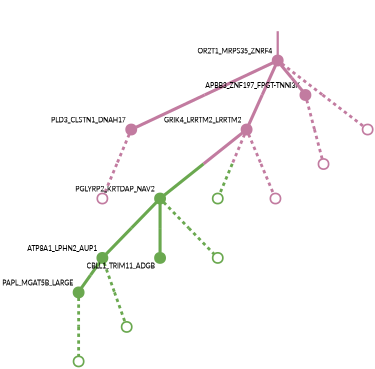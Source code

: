 strict digraph  {
graph[splines=false]; nodesep=0.7; rankdir=TB; ranksep=0.6; forcelabels=true; dpi=600; size=2.5;
0 [color="#c27ba0ff", fillcolor="#c27ba0ff", fixedsize=true, fontname=Lato, fontsize="12pt", height="0.25", label="", penwidth=3, shape=circle, style=filled, xlabel=OR2T1_MRPS35_ZNRF4];
2 [color="#c27ba0ff", fillcolor="#c27ba0ff", fixedsize=true, fontname=Lato, fontsize="12pt", height="0.25", label="", penwidth=3, shape=circle, style=filled, xlabel=PLD3_CLSTN1_DNAH17];
3 [color="#c27ba0ff", fillcolor="#c27ba0ff", fixedsize=true, fontname=Lato, fontsize="12pt", height="0.25", label="", penwidth=3, shape=circle, style=filled, xlabel=GRIK4_LRRTM2_LRRTM2];
7 [color="#c27ba0ff", fillcolor="#c27ba0ff", fixedsize=true, fontname=Lato, fontsize="12pt", height="0.25", label="", penwidth=3, shape=circle, style=filled, xlabel="APBB3_ZNF197_FPGT-TNNI3K"];
12 [color="#c27ba0ff", fillcolor="#c27ba0ff", fixedsize=true, fontname=Lato, fontsize="12pt", height="0.25", label="", penwidth=3, shape=circle, style=solid, xlabel=""];
1 [color="#6aa84fff", fillcolor="#6aa84fff", fixedsize=true, fontname=Lato, fontsize="12pt", height="0.25", label="", penwidth=3, shape=circle, style=filled, xlabel=ATP8A1_LPHN2_AUP1];
6 [color="#6aa84fff", fillcolor="#6aa84fff", fixedsize=true, fontname=Lato, fontsize="12pt", height="0.25", label="", penwidth=3, shape=circle, style=filled, xlabel=PAPL_MGAT5B_LARGE];
8 [color="#6aa84fff", fillcolor="#6aa84fff", fixedsize=true, fontname=Lato, fontsize="12pt", height="0.25", label="", penwidth=3, shape=circle, style=solid, xlabel=""];
13 [color="#c27ba0ff", fillcolor="#c27ba0ff", fixedsize=true, fontname=Lato, fontsize="12pt", height="0.25", label="", penwidth=3, shape=circle, style=solid, xlabel=""];
5 [color="#6aa84fff", fillcolor="#6aa84fff", fixedsize=true, fontname=Lato, fontsize="12pt", height="0.25", label="", penwidth=3, shape=circle, style=filled, xlabel=PGLYRP2_KRTDAP_NAV2];
9 [color="#6aa84fff", fillcolor="#6aa84fff", fixedsize=true, fontname=Lato, fontsize="12pt", height="0.25", label="", penwidth=3, shape=circle, style=solid, xlabel=""];
14 [color="#c27ba0ff", fillcolor="#c27ba0ff", fixedsize=true, fontname=Lato, fontsize="12pt", height="0.25", label="", penwidth=3, shape=circle, style=solid, xlabel=""];
4 [color="#6aa84fff", fillcolor="#6aa84fff", fixedsize=true, fontname=Lato, fontsize="12pt", height="0.25", label="", penwidth=3, shape=circle, style=filled, xlabel=CBLL1_TRIM11_ADGB];
10 [color="#6aa84fff", fillcolor="#6aa84fff", fixedsize=true, fontname=Lato, fontsize="12pt", height="0.25", label="", penwidth=3, shape=circle, style=solid, xlabel=""];
11 [color="#6aa84fff", fillcolor="#6aa84fff", fixedsize=true, fontname=Lato, fontsize="12pt", height="0.25", label="", penwidth=3, shape=circle, style=solid, xlabel=""];
15 [color="#c27ba0ff", fillcolor="#c27ba0ff", fixedsize=true, fontname=Lato, fontsize="12pt", height="0.25", label="", penwidth=3, shape=circle, style=solid, xlabel=""];
normal [label="", penwidth=3, style=invis, xlabel=OR2T1_MRPS35_ZNRF4];
0 -> 2  [arrowsize=0, color="#c27ba0ff;0.5:#c27ba0ff", minlen="2.0", penwidth="5.5", style=solid];
0 -> 3  [arrowsize=0, color="#c27ba0ff;0.5:#c27ba0ff", minlen="2.0", penwidth="5.5", style=solid];
0 -> 7  [arrowsize=0, color="#c27ba0ff;0.5:#c27ba0ff", minlen="1.0", penwidth="5.5", style=solid];
0 -> 12  [arrowsize=0, color="#c27ba0ff;0.5:#c27ba0ff", minlen="2.0", penwidth=5, style=dashed];
2 -> 13  [arrowsize=0, color="#c27ba0ff;0.5:#c27ba0ff", minlen="2.0", penwidth=5, style=dashed];
3 -> 5  [arrowsize=0, color="#c27ba0ff;0.5:#6aa84fff", minlen="2.0", penwidth="5.5", style=solid];
3 -> 9  [arrowsize=0, color="#c27ba0ff;0.5:#6aa84fff", minlen="2.0", penwidth=5, style=dashed];
3 -> 14  [arrowsize=0, color="#c27ba0ff;0.5:#c27ba0ff", minlen="2.0", penwidth=5, style=dashed];
7 -> 15  [arrowsize=0, color="#c27ba0ff;0.5:#c27ba0ff", minlen="2.0", penwidth=5, style=dashed];
1 -> 6  [arrowsize=0, color="#6aa84fff;0.5:#6aa84fff", minlen="1.0", penwidth="5.5", style=solid];
1 -> 8  [arrowsize=0, color="#6aa84fff;0.5:#6aa84fff", minlen="2.0", penwidth=5, style=dashed];
6 -> 11  [arrowsize=0, color="#6aa84fff;0.5:#6aa84fff", minlen="2.0", penwidth=5, style=dashed];
5 -> 1  [arrowsize=0, color="#6aa84fff;0.5:#6aa84fff", minlen="2.0", penwidth="5.5", style=solid];
5 -> 4  [arrowsize=0, color="#6aa84fff;0.5:#6aa84fff", minlen="2.0", penwidth="5.5", style=solid];
5 -> 10  [arrowsize=0, color="#6aa84fff;0.5:#6aa84fff", minlen="2.0", penwidth=5, style=dashed];
normal -> 0  [arrowsize=0, color="#c27ba0ff", label="", penwidth=4, style=solid];
}
